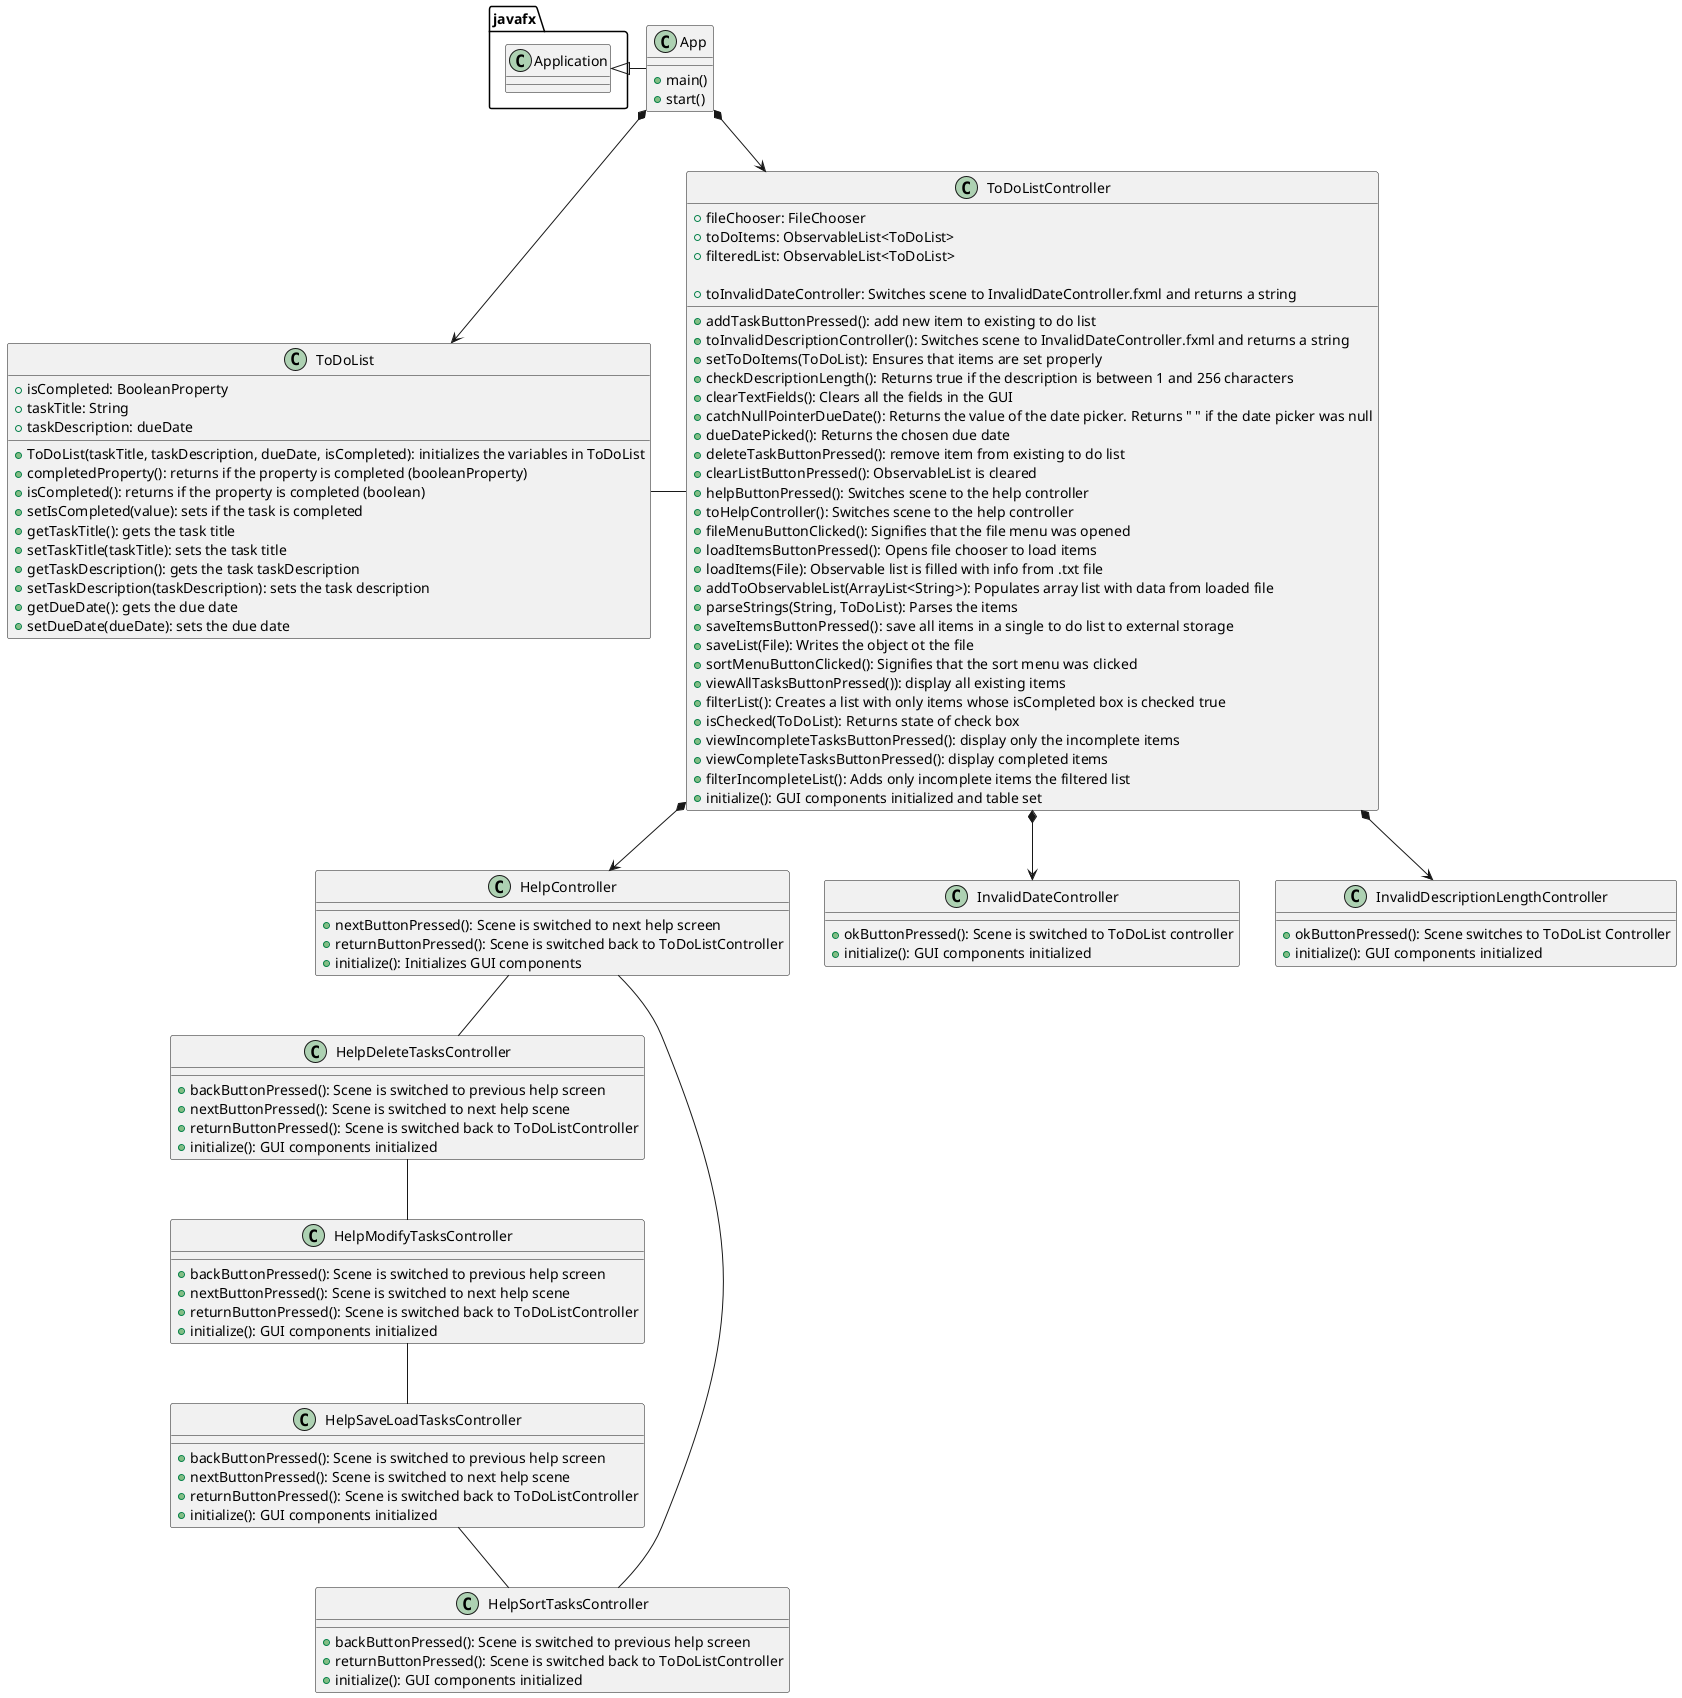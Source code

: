@startuml
'https://plantuml.com/sequence-diagram

class App {
    + main()
    + start()
}

class ToDoList {
    + isCompleted: BooleanProperty
    + taskTitle: String
    + taskDescription: dueDate

    + ToDoList(taskTitle, taskDescription, dueDate, isCompleted): initializes the variables in ToDoList
    + completedProperty(): returns if the property is completed (booleanProperty)
    + isCompleted(): returns if the property is completed (boolean)
    + setIsCompleted(value): sets if the task is completed
    + getTaskTitle(): gets the task title
    + setTaskTitle(taskTitle): sets the task title
    + getTaskDescription(): gets the task taskDescription
    + setTaskDescription(taskDescription): sets the task description
    + getDueDate(): gets the due date
    + setDueDate(dueDate): sets the due date
}

class ToDoListController {
    + fileChooser: FileChooser
    + toDoItems: ObservableList<ToDoList>
    + filteredList: ObservableList<ToDoList>

    + addTaskButtonPressed(): add new item to existing to do list
    + toInvalidDescriptionController(): Switches scene to InvalidDateController.fxml and returns a string
    + setToDoItems(ToDoList): Ensures that items are set properly
    + checkDescriptionLength(): Returns true if the description is between 1 and 256 characters
    + clearTextFields(): Clears all the fields in the GUI
    + catchNullPointerDueDate(): Returns the value of the date picker. Returns " " if the date picker was null
    + dueDatePicked(): Returns the chosen due date
    + toInvalidDateController: Switches scene to InvalidDateController.fxml and returns a string
    + deleteTaskButtonPressed(): remove item from existing to do list
    + clearListButtonPressed(): ObservableList is cleared
    + helpButtonPressed(): Switches scene to the help controller
    + toHelpController(): Switches scene to the help controller
    + fileMenuButtonClicked(): Signifies that the file menu was opened
    + loadItemsButtonPressed(): Opens file chooser to load items
    + loadItems(File): Observable list is filled with info from .txt file
    + addToObservableList(ArrayList<String>): Populates array list with data from loaded file
    + parseStrings(String, ToDoList): Parses the items
    + saveItemsButtonPressed(): save all items in a single to do list to external storage
    + saveList(File): Writes the object ot the file
    + sortMenuButtonClicked(): Signifies that the sort menu was clicked
    + viewAllTasksButtonPressed()): display all existing items
    + filterList(): Creates a list with only items whose isCompleted box is checked true
    + isChecked(ToDoList): Returns state of check box
    + viewIncompleteTasksButtonPressed(): display only the incomplete items
    + viewCompleteTasksButtonPressed(): display completed items
    + filterIncompleteList(): Adds only incomplete items the filtered list
    + initialize(): GUI components initialized and table set
}

class HelpController {
    + nextButtonPressed(): Scene is switched to next help screen
    + returnButtonPressed(): Scene is switched back to ToDoListController
    + initialize(): Initializes GUI components
}

class HelpDeleteTasksController {
    + backButtonPressed(): Scene is switched to previous help screen
    + nextButtonPressed(): Scene is switched to next help scene
    + returnButtonPressed(): Scene is switched back to ToDoListController
    + initialize(): GUI components initialized
}

class HelpModifyTasksController {
    + backButtonPressed(): Scene is switched to previous help screen
    + nextButtonPressed(): Scene is switched to next help scene
    + returnButtonPressed(): Scene is switched back to ToDoListController
    + initialize(): GUI components initialized
}

class HelpSaveLoadTasksController {
    + backButtonPressed(): Scene is switched to previous help screen
    + nextButtonPressed(): Scene is switched to next help scene
    + returnButtonPressed(): Scene is switched back to ToDoListController
    + initialize(): GUI components initialized
}

class HelpSortTasksController {
    + backButtonPressed(): Scene is switched to previous help screen
    + returnButtonPressed(): Scene is switched back to ToDoListController
    + initialize(): GUI components initialized
}

class InvalidDateController {
    + okButtonPressed(): Scene is switched to ToDoList controller
    + initialize(): GUI components initialized
}

class InvalidDescriptionLengthController {
    + okButtonPressed(): Scene switches to ToDoList Controller
    + initialize(): GUI components initialized
}



javafx.Application <|- App
App *--> ToDoListController
ToDoListController *--> HelpController
ToDoListController *--> InvalidDateController
ToDoListController *--> InvalidDescriptionLengthController
HelpController -- HelpDeleteTasksController
HelpDeleteTasksController -- HelpModifyTasksController
HelpModifyTasksController -- HelpSaveLoadTasksController
HelpSaveLoadTasksController -- HelpSortTasksController
HelpSortTasksController -- HelpController
App *--> ToDoList

ToDoList - ToDoListController


@enduml